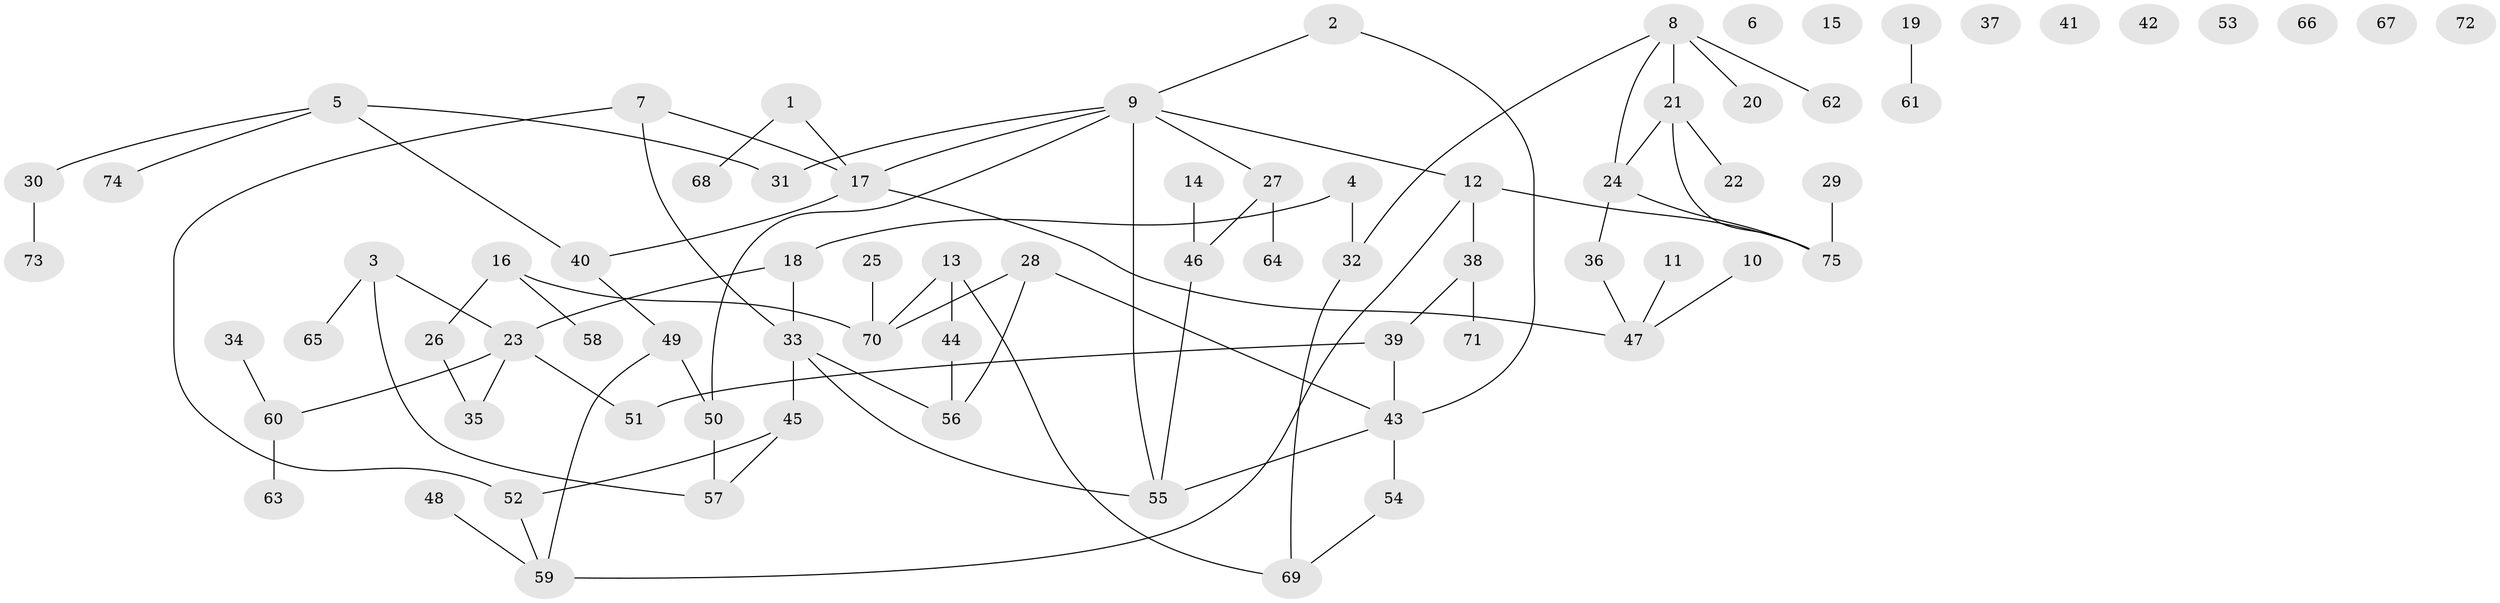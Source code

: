 // coarse degree distribution, {4: 0.23076923076923078, 6: 0.07692307692307693, 7: 0.07692307692307693, 3: 0.3076923076923077, 2: 0.23076923076923078, 1: 0.07692307692307693}
// Generated by graph-tools (version 1.1) at 2025/48/03/04/25 22:48:34]
// undirected, 75 vertices, 85 edges
graph export_dot {
  node [color=gray90,style=filled];
  1;
  2;
  3;
  4;
  5;
  6;
  7;
  8;
  9;
  10;
  11;
  12;
  13;
  14;
  15;
  16;
  17;
  18;
  19;
  20;
  21;
  22;
  23;
  24;
  25;
  26;
  27;
  28;
  29;
  30;
  31;
  32;
  33;
  34;
  35;
  36;
  37;
  38;
  39;
  40;
  41;
  42;
  43;
  44;
  45;
  46;
  47;
  48;
  49;
  50;
  51;
  52;
  53;
  54;
  55;
  56;
  57;
  58;
  59;
  60;
  61;
  62;
  63;
  64;
  65;
  66;
  67;
  68;
  69;
  70;
  71;
  72;
  73;
  74;
  75;
  1 -- 17;
  1 -- 68;
  2 -- 9;
  2 -- 43;
  3 -- 23;
  3 -- 57;
  3 -- 65;
  4 -- 18;
  4 -- 32;
  5 -- 30;
  5 -- 31;
  5 -- 40;
  5 -- 74;
  7 -- 17;
  7 -- 33;
  7 -- 52;
  8 -- 20;
  8 -- 21;
  8 -- 24;
  8 -- 32;
  8 -- 62;
  9 -- 12;
  9 -- 17;
  9 -- 27;
  9 -- 31;
  9 -- 50;
  9 -- 55;
  10 -- 47;
  11 -- 47;
  12 -- 38;
  12 -- 59;
  12 -- 75;
  13 -- 44;
  13 -- 69;
  13 -- 70;
  14 -- 46;
  16 -- 26;
  16 -- 58;
  16 -- 70;
  17 -- 40;
  17 -- 47;
  18 -- 23;
  18 -- 33;
  19 -- 61;
  21 -- 22;
  21 -- 24;
  21 -- 75;
  23 -- 35;
  23 -- 51;
  23 -- 60;
  24 -- 36;
  24 -- 75;
  25 -- 70;
  26 -- 35;
  27 -- 46;
  27 -- 64;
  28 -- 43;
  28 -- 56;
  28 -- 70;
  29 -- 75;
  30 -- 73;
  32 -- 69;
  33 -- 45;
  33 -- 55;
  33 -- 56;
  34 -- 60;
  36 -- 47;
  38 -- 39;
  38 -- 71;
  39 -- 43;
  39 -- 51;
  40 -- 49;
  43 -- 54;
  43 -- 55;
  44 -- 56;
  45 -- 52;
  45 -- 57;
  46 -- 55;
  48 -- 59;
  49 -- 50;
  49 -- 59;
  50 -- 57;
  52 -- 59;
  54 -- 69;
  60 -- 63;
}
